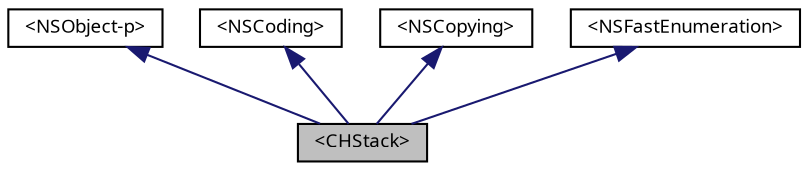 digraph "&lt;CHStack&gt;"
{
  bgcolor="transparent";
  edge [fontname="LucidaGrande",fontsize="9",labelfontname="LucidaGrande",labelfontsize="9"];
  node [fontname="LucidaGrande",fontsize="9",shape=record];
  Node1 [label="\<CHStack\>",height=0.2,width=0.4,color="black", fillcolor="grey75", style="filled" fontcolor="black"];
  Node2 -> Node1 [dir="back",color="midnightblue",fontsize="9",style="solid",fontname="LucidaGrande"];
  Node2 [label="\<NSObject-p\>",height=0.2,width=0.4,color="black",URL="/Users/pavellitvinenko/Documents/My Projects/LoopsequeDJ/App/Libraries/CHDataStructures/doxygen/doxygen-cocoa-tags.xml$http://developer.apple.com/mac/library/documentation/Cocoa/Reference/Foundation/Protocols/NSObject_Protocol/Reference/NSObject.html"];
  Node3 -> Node1 [dir="back",color="midnightblue",fontsize="9",style="solid",fontname="LucidaGrande"];
  Node3 [label="\<NSCoding\>",height=0.2,width=0.4,color="black",URL="/Users/pavellitvinenko/Documents/My Projects/LoopsequeDJ/App/Libraries/CHDataStructures/doxygen/doxygen-cocoa-tags.xml$http://developer.apple.com/mac/library/documentation/Cocoa/Reference/Foundation/Protocols/NSCoding_Protocol/Reference/Reference.html"];
  Node4 -> Node1 [dir="back",color="midnightblue",fontsize="9",style="solid",fontname="LucidaGrande"];
  Node4 [label="\<NSCopying\>",height=0.2,width=0.4,color="black",URL="/Users/pavellitvinenko/Documents/My Projects/LoopsequeDJ/App/Libraries/CHDataStructures/doxygen/doxygen-cocoa-tags.xml$http://developer.apple.com/mac/library/documentation/Cocoa/Reference/Foundation/Protocols/NSCopying_Protocol/Reference/Reference.html"];
  Node5 -> Node1 [dir="back",color="midnightblue",fontsize="9",style="solid",fontname="LucidaGrande"];
  Node5 [label="\<NSFastEnumeration\>",height=0.2,width=0.4,color="black",URL="/Users/pavellitvinenko/Documents/My Projects/LoopsequeDJ/App/Libraries/CHDataStructures/doxygen/doxygen-cocoa-tags.xml$http://developer.apple.com/mac/library/documentation/Cocoa/Reference/NSFastEnumeration_protocol/Reference/NSFastEnumeration.html"];
}

